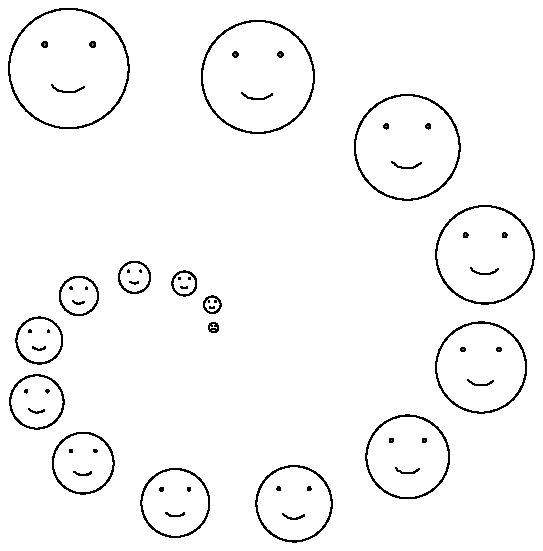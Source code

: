 .PS
define smiley {
	# takes three arguments: x, y and size (radius)

	r0 = $3			# Face
	r1 = 0.4*r0		# Radius of mouth and eye locations
	r2 = 0.04*r0	# Radius of eyes

C: circle rad r0 at ( $1, $2 )

	circle rad r2 filled at last circle + ( r1, r1 )		# Right eye
	circle rad r2 filled at 2nd last circle + ( -r1, r1 )	# Left eye

	pi = atan2( 0, -1 )
S: C + ( r1 * cos(1.25*pi), r1 * sin(1.25*pi) )
	line from S to S
	for phi=1.25*pi to 1.75*pi by 0.1 do {
		line to C + ( r1 * cos(phi), r1 * sin(phi) )		# Mouth
	}
}

pi2 = 2 * atan2( 0, -1 )
for x=0.1 to 1.3 by 0.08 do {
	smiley( 1.5 * x * cos(x*pi2), 1.1 * x * sin(x*pi2), 0.23 * x )
}
.PE
